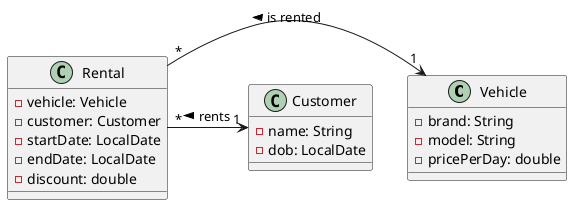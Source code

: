 @startuml
class Vehicle {
- brand: String
- model: String
- pricePerDay: double
}

class Customer {
- name: String
- dob: LocalDate
}

class Rental {
- vehicle: Vehicle
- customer: Customer
- startDate: LocalDate
- endDate: LocalDate
- discount: double
}

Vehicle "1" <-left- "*" Rental : is rented >
Rental "*" -right-> "1" Customer : < rents
@enduml